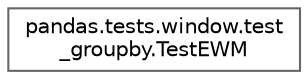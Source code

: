 digraph "Graphical Class Hierarchy"
{
 // LATEX_PDF_SIZE
  bgcolor="transparent";
  edge [fontname=Helvetica,fontsize=10,labelfontname=Helvetica,labelfontsize=10];
  node [fontname=Helvetica,fontsize=10,shape=box,height=0.2,width=0.4];
  rankdir="LR";
  Node0 [id="Node000000",label="pandas.tests.window.test\l_groupby.TestEWM",height=0.2,width=0.4,color="grey40", fillcolor="white", style="filled",URL="$d5/d30/classpandas_1_1tests_1_1window_1_1test__groupby_1_1TestEWM.html",tooltip=" "];
}
